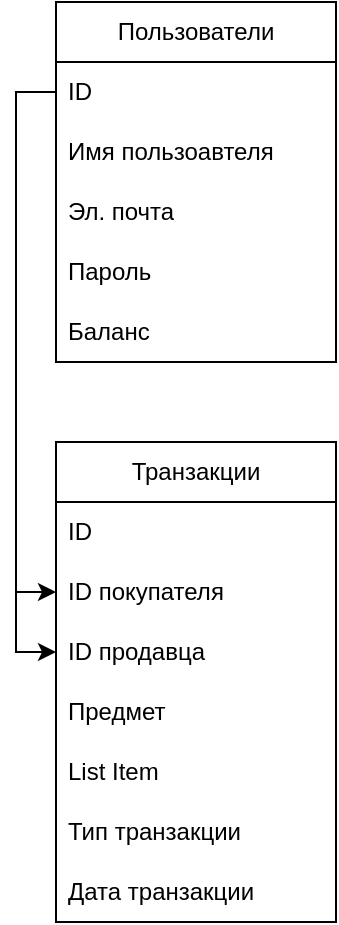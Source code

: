 <mxfile version="24.4.9" type="device">
  <diagram name="Страница — 1" id="nHisnlidbh0Kts0OVQH_">
    <mxGraphModel dx="1194" dy="592" grid="1" gridSize="10" guides="1" tooltips="1" connect="1" arrows="1" fold="1" page="1" pageScale="1" pageWidth="827" pageHeight="1169" math="0" shadow="0">
      <root>
        <mxCell id="0" />
        <mxCell id="1" parent="0" />
        <mxCell id="Nm-A66Jz1oou6KDR0bOv-1" value="Пользователи" style="swimlane;fontStyle=0;childLayout=stackLayout;horizontal=1;startSize=30;horizontalStack=0;resizeParent=1;resizeParentMax=0;resizeLast=0;collapsible=1;marginBottom=0;whiteSpace=wrap;html=1;" parent="1" vertex="1">
          <mxGeometry x="170" y="170" width="140" height="180" as="geometry" />
        </mxCell>
        <mxCell id="Nm-A66Jz1oou6KDR0bOv-2" value="ID" style="text;strokeColor=none;fillColor=none;align=left;verticalAlign=middle;spacingLeft=4;spacingRight=4;overflow=hidden;points=[[0,0.5],[1,0.5]];portConstraint=eastwest;rotatable=0;whiteSpace=wrap;html=1;" parent="Nm-A66Jz1oou6KDR0bOv-1" vertex="1">
          <mxGeometry y="30" width="140" height="30" as="geometry" />
        </mxCell>
        <mxCell id="Nm-A66Jz1oou6KDR0bOv-3" value="Имя пользоавтеля" style="text;strokeColor=none;fillColor=none;align=left;verticalAlign=middle;spacingLeft=4;spacingRight=4;overflow=hidden;points=[[0,0.5],[1,0.5]];portConstraint=eastwest;rotatable=0;whiteSpace=wrap;html=1;" parent="Nm-A66Jz1oou6KDR0bOv-1" vertex="1">
          <mxGeometry y="60" width="140" height="30" as="geometry" />
        </mxCell>
        <mxCell id="Nm-A66Jz1oou6KDR0bOv-4" value="Эл. почта" style="text;strokeColor=none;fillColor=none;align=left;verticalAlign=middle;spacingLeft=4;spacingRight=4;overflow=hidden;points=[[0,0.5],[1,0.5]];portConstraint=eastwest;rotatable=0;whiteSpace=wrap;html=1;" parent="Nm-A66Jz1oou6KDR0bOv-1" vertex="1">
          <mxGeometry y="90" width="140" height="30" as="geometry" />
        </mxCell>
        <mxCell id="qh-25pCWFm-Se6q8ROXA-1" value="Пароль" style="text;strokeColor=none;fillColor=none;align=left;verticalAlign=middle;spacingLeft=4;spacingRight=4;overflow=hidden;points=[[0,0.5],[1,0.5]];portConstraint=eastwest;rotatable=0;whiteSpace=wrap;html=1;" parent="Nm-A66Jz1oou6KDR0bOv-1" vertex="1">
          <mxGeometry y="120" width="140" height="30" as="geometry" />
        </mxCell>
        <mxCell id="qh-25pCWFm-Se6q8ROXA-2" value="Баланс" style="text;strokeColor=none;fillColor=none;align=left;verticalAlign=middle;spacingLeft=4;spacingRight=4;overflow=hidden;points=[[0,0.5],[1,0.5]];portConstraint=eastwest;rotatable=0;whiteSpace=wrap;html=1;" parent="Nm-A66Jz1oou6KDR0bOv-1" vertex="1">
          <mxGeometry y="150" width="140" height="30" as="geometry" />
        </mxCell>
        <mxCell id="qh-25pCWFm-Se6q8ROXA-9" value="Транзакции" style="swimlane;fontStyle=0;childLayout=stackLayout;horizontal=1;startSize=30;horizontalStack=0;resizeParent=1;resizeParentMax=0;resizeLast=0;collapsible=1;marginBottom=0;whiteSpace=wrap;html=1;" parent="1" vertex="1">
          <mxGeometry x="170" y="390" width="140" height="240" as="geometry" />
        </mxCell>
        <mxCell id="qh-25pCWFm-Se6q8ROXA-10" value="ID" style="text;strokeColor=none;fillColor=none;align=left;verticalAlign=middle;spacingLeft=4;spacingRight=4;overflow=hidden;points=[[0,0.5],[1,0.5]];portConstraint=eastwest;rotatable=0;whiteSpace=wrap;html=1;" parent="qh-25pCWFm-Se6q8ROXA-9" vertex="1">
          <mxGeometry y="30" width="140" height="30" as="geometry" />
        </mxCell>
        <mxCell id="qh-25pCWFm-Se6q8ROXA-11" value="ID покупателя" style="text;strokeColor=none;fillColor=none;align=left;verticalAlign=middle;spacingLeft=4;spacingRight=4;overflow=hidden;points=[[0,0.5],[1,0.5]];portConstraint=eastwest;rotatable=0;whiteSpace=wrap;html=1;" parent="qh-25pCWFm-Se6q8ROXA-9" vertex="1">
          <mxGeometry y="60" width="140" height="30" as="geometry" />
        </mxCell>
        <mxCell id="qh-25pCWFm-Se6q8ROXA-12" value="ID продавца" style="text;strokeColor=none;fillColor=none;align=left;verticalAlign=middle;spacingLeft=4;spacingRight=4;overflow=hidden;points=[[0,0.5],[1,0.5]];portConstraint=eastwest;rotatable=0;whiteSpace=wrap;html=1;" parent="qh-25pCWFm-Se6q8ROXA-9" vertex="1">
          <mxGeometry y="90" width="140" height="30" as="geometry" />
        </mxCell>
        <mxCell id="qh-25pCWFm-Se6q8ROXA-13" value="Предмет" style="text;strokeColor=none;fillColor=none;align=left;verticalAlign=middle;spacingLeft=4;spacingRight=4;overflow=hidden;points=[[0,0.5],[1,0.5]];portConstraint=eastwest;rotatable=0;whiteSpace=wrap;html=1;" parent="qh-25pCWFm-Se6q8ROXA-9" vertex="1">
          <mxGeometry y="120" width="140" height="30" as="geometry" />
        </mxCell>
        <mxCell id="Z1KBcWGND9YyAaNzmnkz-2" value="List Item" style="text;strokeColor=none;fillColor=none;align=left;verticalAlign=middle;spacingLeft=4;spacingRight=4;overflow=hidden;points=[[0,0.5],[1,0.5]];portConstraint=eastwest;rotatable=0;whiteSpace=wrap;html=1;" vertex="1" parent="qh-25pCWFm-Se6q8ROXA-9">
          <mxGeometry y="150" width="140" height="30" as="geometry" />
        </mxCell>
        <mxCell id="qh-25pCWFm-Se6q8ROXA-14" value="Тип транзакции" style="text;strokeColor=none;fillColor=none;align=left;verticalAlign=middle;spacingLeft=4;spacingRight=4;overflow=hidden;points=[[0,0.5],[1,0.5]];portConstraint=eastwest;rotatable=0;whiteSpace=wrap;html=1;" parent="qh-25pCWFm-Se6q8ROXA-9" vertex="1">
          <mxGeometry y="180" width="140" height="30" as="geometry" />
        </mxCell>
        <mxCell id="qh-25pCWFm-Se6q8ROXA-15" value="Дата транзакции" style="text;strokeColor=none;fillColor=none;align=left;verticalAlign=middle;spacingLeft=4;spacingRight=4;overflow=hidden;points=[[0,0.5],[1,0.5]];portConstraint=eastwest;rotatable=0;whiteSpace=wrap;html=1;" parent="qh-25pCWFm-Se6q8ROXA-9" vertex="1">
          <mxGeometry y="210" width="140" height="30" as="geometry" />
        </mxCell>
        <mxCell id="qh-25pCWFm-Se6q8ROXA-19" style="edgeStyle=orthogonalEdgeStyle;rounded=0;orthogonalLoop=1;jettySize=auto;html=1;exitX=0;exitY=0.5;exitDx=0;exitDy=0;entryX=0;entryY=0.5;entryDx=0;entryDy=0;" parent="1" source="Nm-A66Jz1oou6KDR0bOv-2" target="qh-25pCWFm-Se6q8ROXA-11" edge="1">
          <mxGeometry relative="1" as="geometry" />
        </mxCell>
        <mxCell id="qh-25pCWFm-Se6q8ROXA-20" style="edgeStyle=orthogonalEdgeStyle;rounded=0;orthogonalLoop=1;jettySize=auto;html=1;exitX=0;exitY=0.5;exitDx=0;exitDy=0;entryX=0;entryY=0.5;entryDx=0;entryDy=0;" parent="1" source="Nm-A66Jz1oou6KDR0bOv-2" target="qh-25pCWFm-Se6q8ROXA-12" edge="1">
          <mxGeometry relative="1" as="geometry" />
        </mxCell>
      </root>
    </mxGraphModel>
  </diagram>
</mxfile>
